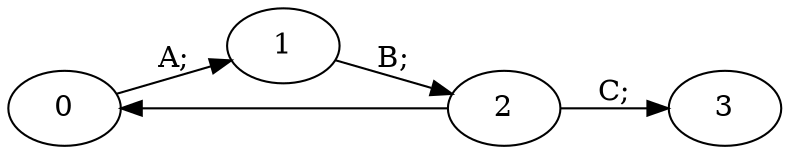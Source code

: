 digraph g
{
rankdir=LR;
0;1;2;3;
0 -> 1 [label="A;"]
1 -> 2 [label="B;"]
2 -> 0 [label=""]
2 -> 3 [label="C;"]
}
